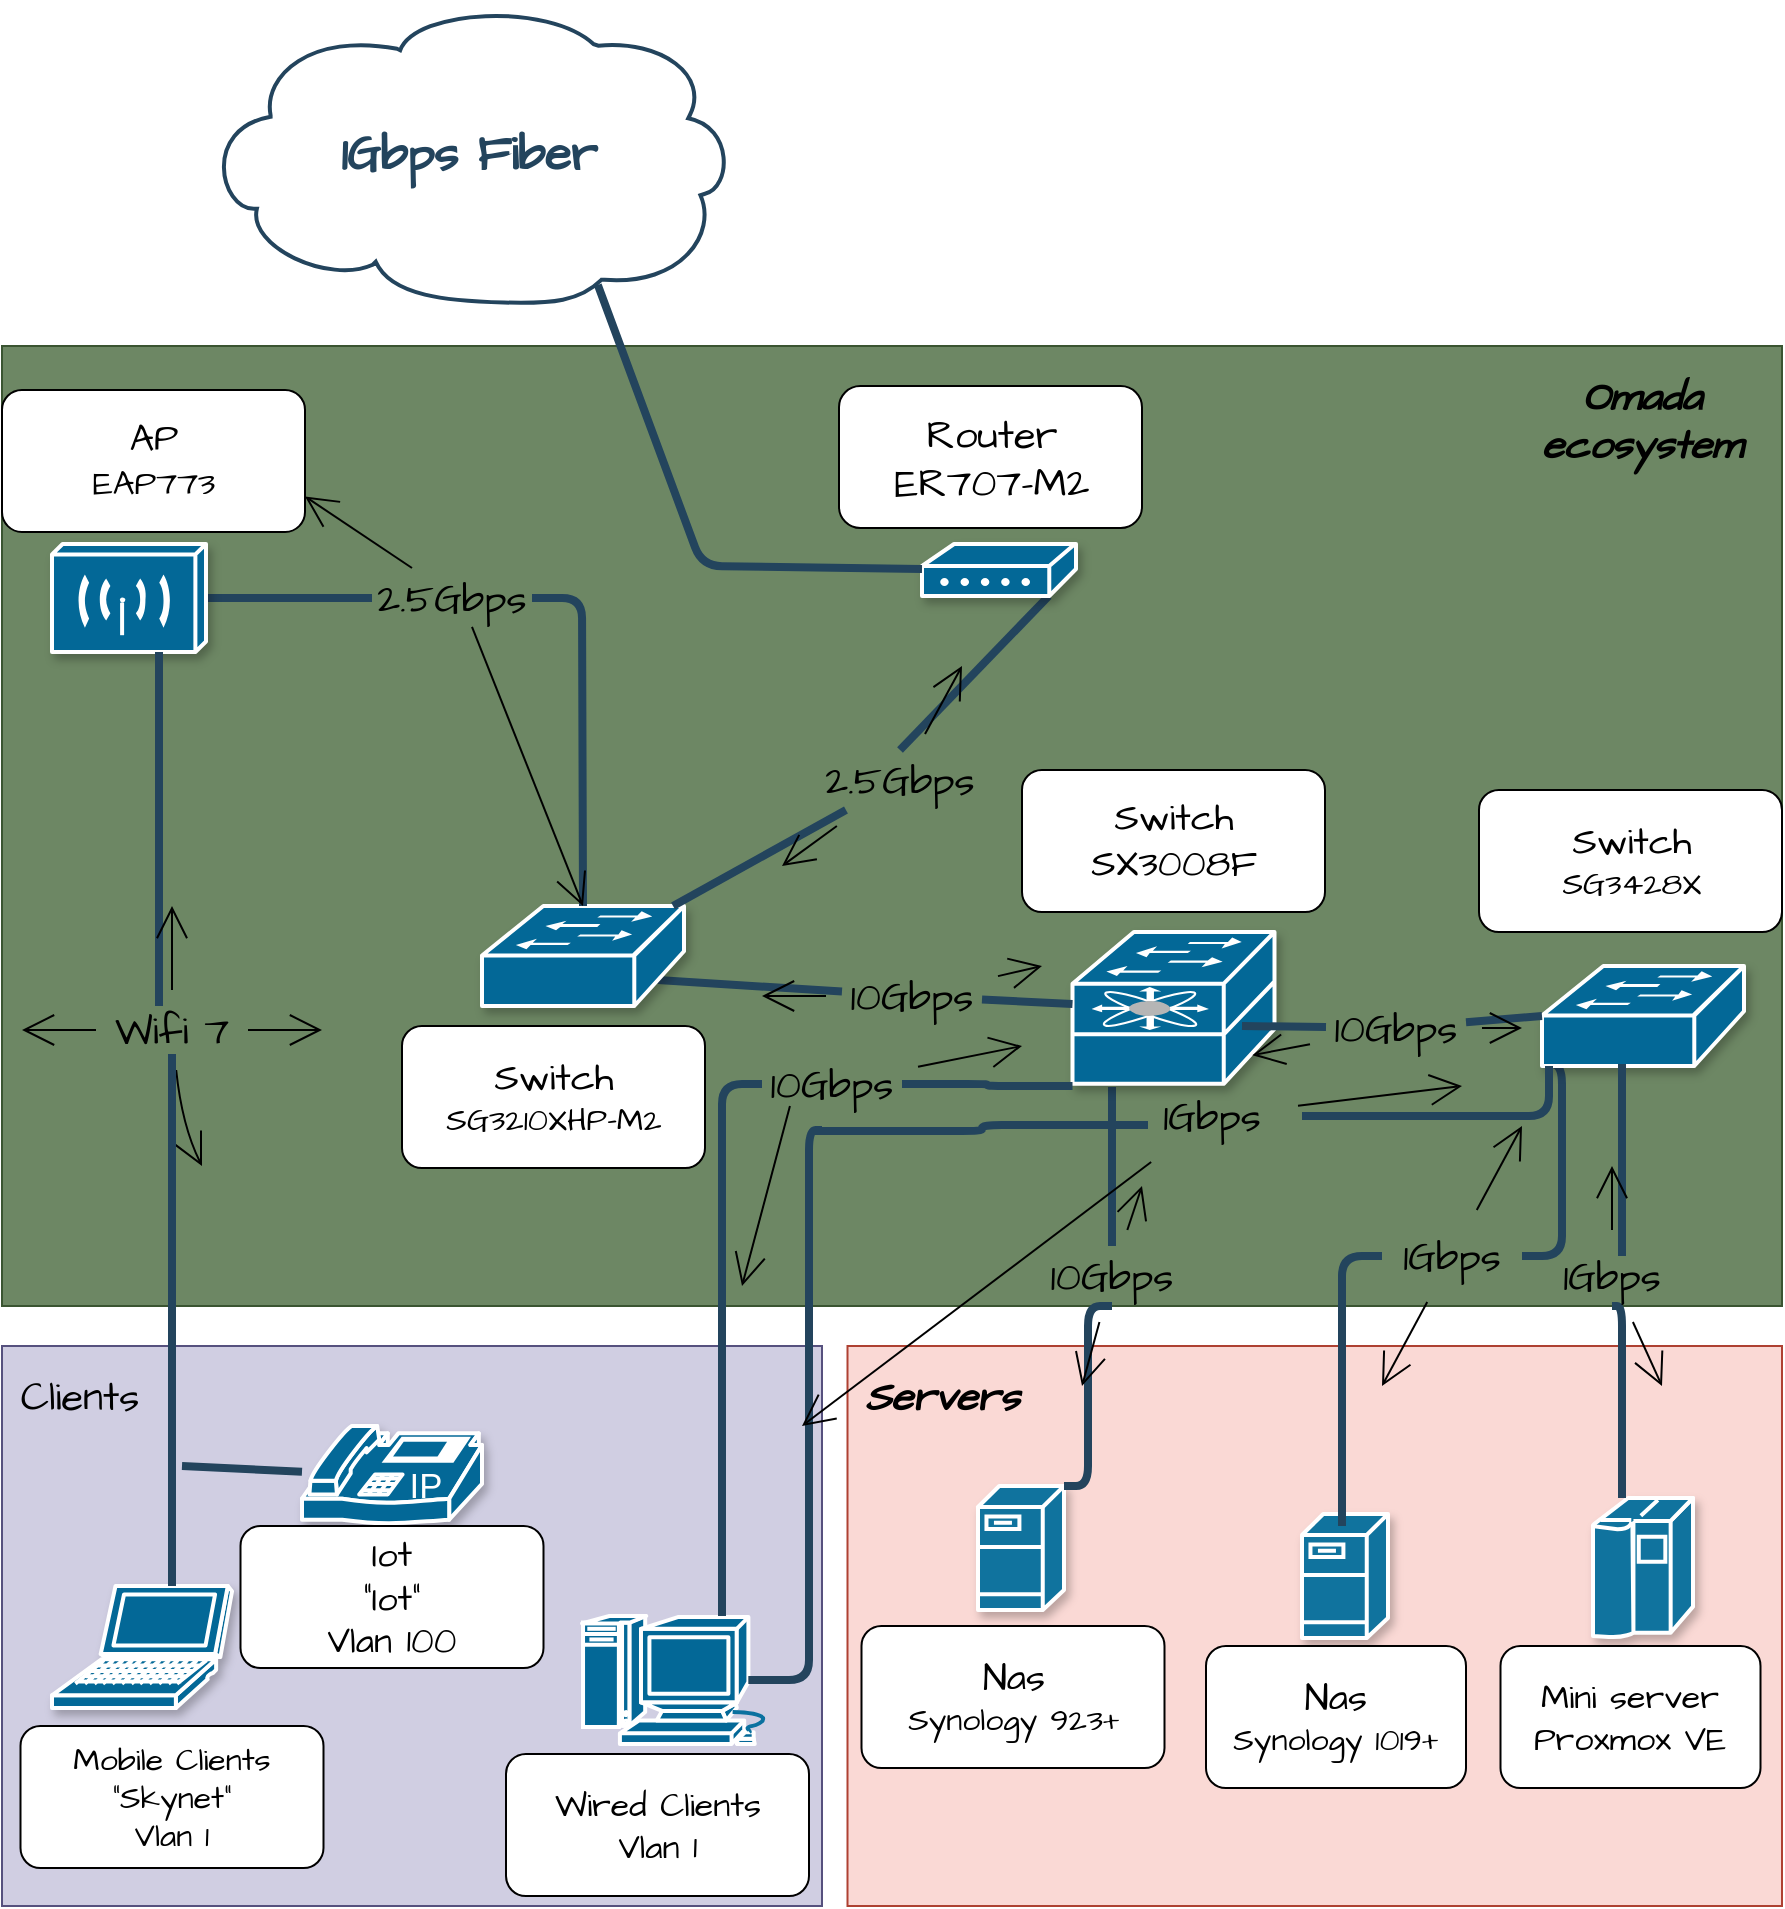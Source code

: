 <mxfile version="26.2.4">
  <diagram id="6a731a19-8d31-9384-78a2-239565b7b9f0" name="Page-1">
    <mxGraphModel dx="1635" dy="1643" grid="1" gridSize="10" guides="1" tooltips="1" connect="1" arrows="1" fold="0" page="1" pageScale="1" pageWidth="1169" pageHeight="827" background="none" math="0" shadow="0">
      <root>
        <mxCell id="0" />
        <mxCell id="1" parent="0" />
        <mxCell id="ZhFbryE1ptQTZO-xs4pi-2259" value="" style="rounded=0;whiteSpace=wrap;html=1;fontFamily=Architects Daughter;fontSource=https%3A%2F%2Ffonts.googleapis.com%2Fcss%3Ffamily%3DArchitects%2BDaughter;fillColor=#fad9d5;strokeColor=#ae4132;movable=0;resizable=0;rotatable=0;deletable=0;editable=0;locked=1;connectable=0;" vertex="1" parent="1">
          <mxGeometry x="982.75" y="560" width="467.25" height="280" as="geometry" />
        </mxCell>
        <mxCell id="ZhFbryE1ptQTZO-xs4pi-2248" value="" style="rounded=0;whiteSpace=wrap;html=1;fontFamily=Architects Daughter;fontSource=https%3A%2F%2Ffonts.googleapis.com%2Fcss%3Ffamily%3DArchitects%2BDaughter;fillColor=#6d8764;fontColor=#ffffff;strokeColor=#3A5431;movable=0;resizable=0;rotatable=0;deletable=0;editable=0;locked=1;connectable=0;" vertex="1" parent="1">
          <mxGeometry x="560" y="60" width="890" height="480" as="geometry" />
        </mxCell>
        <mxCell id="2103" value="" style="shape=mxgraph.cisco.servers.fileserver;html=1;dashed=0;fillColor=#10739E;strokeColor=#ffffff;strokeWidth=2;verticalLabelPosition=bottom;verticalAlign=top;fontFamily=Helvetica;fontSize=36;fontColor=#FFB366;shadow=1;" parent="1" vertex="1">
          <mxGeometry x="1048" y="630" width="43" height="62" as="geometry" />
        </mxCell>
        <mxCell id="2104" value="" style="shape=mxgraph.cisco.servers.fileserver;html=1;dashed=0;fillColor=#10739E;strokeColor=#ffffff;strokeWidth=2;verticalLabelPosition=bottom;verticalAlign=top;fontFamily=Helvetica;fontSize=36;fontColor=#FFB366;shadow=1;" parent="1" vertex="1">
          <mxGeometry x="1210" y="644" width="43" height="62" as="geometry" />
        </mxCell>
        <mxCell id="2105" value="" style="shape=mxgraph.cisco.computers_and_peripherals.ibm_mainframe;html=1;dashed=0;fillColor=#10739E;strokeColor=#ffffff;strokeWidth=2;verticalLabelPosition=bottom;verticalAlign=top;fontFamily=Helvetica;fontSize=36;fontColor=#FFB366;shadow=1;" parent="1" vertex="1">
          <mxGeometry x="1355.5" y="636" width="50" height="70" as="geometry" />
        </mxCell>
        <mxCell id="2109" value="&lt;div&gt;&lt;font data-font-src=&quot;https://fonts.googleapis.com/css?family=Architects+Daughter&quot; face=&quot;Architects Daughter&quot;&gt;1Gbps Fiber&lt;/font&gt;&lt;/div&gt;" style="shape=mxgraph.cisco.storage.cloud;html=1;dashed=0;strokeColor=#23445D;fillColor=#ffffff;strokeWidth=2;fontFamily=Helvetica;fontSize=24;fontColor=#23445D;align=center;fontStyle=1" parent="1" vertex="1">
          <mxGeometry x="660" y="-112" width="266" height="151" as="geometry" />
        </mxCell>
        <mxCell id="2164" value="" style="edgeStyle=elbowEdgeStyle;elbow=horizontal;endArrow=none;html=1;strokeColor=#23445D;endFill=0;strokeWidth=4;rounded=1;entryX=0.196;entryY=1.006;entryDx=0;entryDy=0;entryPerimeter=0;" parent="1" source="ZhFbryE1ptQTZO-xs4pi-2260" edge="1" target="ZhFbryE1ptQTZO-xs4pi-2233">
          <mxGeometry width="100" height="100" relative="1" as="geometry">
            <mxPoint x="1139" y="717" as="sourcePoint" />
            <mxPoint x="1139.278" y="759.083" as="targetPoint" />
          </mxGeometry>
        </mxCell>
        <mxCell id="2165" value="" style="edgeStyle=elbowEdgeStyle;elbow=horizontal;endArrow=none;html=1;strokeColor=#23445D;endFill=0;strokeWidth=4;rounded=1;exitX=0;exitY=0.5;exitDx=0;exitDy=0;" parent="1" source="ZhFbryE1ptQTZO-xs4pi-2262" edge="1">
          <mxGeometry width="100" height="100" relative="1" as="geometry">
            <mxPoint x="1330" y="430" as="sourcePoint" />
            <mxPoint x="1230" y="650" as="targetPoint" />
            <Array as="points">
              <mxPoint x="1230" y="590" />
            </Array>
          </mxGeometry>
        </mxCell>
        <mxCell id="2166" value="" style="edgeStyle=elbowEdgeStyle;elbow=horizontal;endArrow=none;html=1;strokeColor=#23445D;endFill=0;strokeWidth=4;rounded=1;entryX=0;entryY=0.98;entryDx=0;entryDy=0;entryPerimeter=0;exitX=1;exitY=0.5;exitDx=0;exitDy=0;" parent="1" source="ZhFbryE1ptQTZO-xs4pi-2262" edge="1" target="ZhFbryE1ptQTZO-xs4pi-2253">
          <mxGeometry width="100" height="100" relative="1" as="geometry">
            <mxPoint x="1295" y="717" as="sourcePoint" />
            <mxPoint x="1270" y="510" as="targetPoint" />
            <Array as="points">
              <mxPoint x="1340" y="460" />
            </Array>
          </mxGeometry>
        </mxCell>
        <mxCell id="2169" value="" style="edgeStyle=elbowEdgeStyle;elbow=horizontal;endArrow=none;html=1;strokeColor=#23445D;endFill=0;strokeWidth=4;rounded=1;entryX=1;entryY=0.5;entryDx=0;entryDy=0;entryPerimeter=0;exitX=0;exitY=0.5;exitDx=0;exitDy=0;movable=0;resizable=0;rotatable=0;deletable=0;editable=0;locked=1;connectable=0;" parent="1" edge="1" target="ZhFbryE1ptQTZO-xs4pi-2242" source="ZhFbryE1ptQTZO-xs4pi-2244">
          <mxGeometry width="100" height="100" relative="1" as="geometry">
            <mxPoint x="760" y="257" as="sourcePoint" />
            <mxPoint x="1244.278" y="345.083" as="targetPoint" />
            <Array as="points" />
          </mxGeometry>
        </mxCell>
        <mxCell id="2170" value="" style="elbow=horizontal;endArrow=none;html=1;strokeColor=#23445D;endFill=0;strokeWidth=4;rounded=1;exitX=0.5;exitY=0;exitDx=0;exitDy=0;exitPerimeter=0;" parent="1" edge="1" source="ZhFbryE1ptQTZO-xs4pi-2239">
          <mxGeometry width="100" height="100" relative="1" as="geometry">
            <mxPoint x="1207.831" y="252" as="sourcePoint" />
            <mxPoint x="1083.359" y="185" as="targetPoint" />
            <Array as="points" />
          </mxGeometry>
        </mxCell>
        <mxCell id="2171" value="" style="elbow=horizontal;endArrow=none;html=1;strokeColor=#23445D;endFill=0;strokeWidth=4;rounded=1;entryX=0.87;entryY=0.74;entryDx=0;entryDy=0;entryPerimeter=0;" parent="1" edge="1" target="ZhFbryE1ptQTZO-xs4pi-2235" source="ZhFbryE1ptQTZO-xs4pi-2236">
          <mxGeometry width="100" height="100" relative="1" as="geometry">
            <mxPoint x="1142.33" y="285.998" as="sourcePoint" />
            <mxPoint x="1010" y="359.18" as="targetPoint" />
          </mxGeometry>
        </mxCell>
        <mxCell id="ZhFbryE1ptQTZO-xs4pi-2227" value="" style="shape=mxgraph.cisco.modems_and_phones.modem;sketch=0;html=1;pointerEvents=1;dashed=0;fillColor=#036897;strokeColor=#ffffff;strokeWidth=2;verticalLabelPosition=bottom;verticalAlign=top;align=center;outlineConnect=0;fontFamily=Architects Daughter;fontSource=https%3A%2F%2Ffonts.googleapis.com%2Fcss%3Ffamily%3DArchitects%2BDaughter;shadow=1;" vertex="1" parent="1">
          <mxGeometry x="1020" y="159" width="77" height="26" as="geometry" />
        </mxCell>
        <mxCell id="ZhFbryE1ptQTZO-xs4pi-2229" value="&lt;div&gt;&lt;font style=&quot;font-size: 20px;&quot;&gt;Router&lt;/font&gt;&lt;/div&gt;&lt;div&gt;&lt;font style=&quot;font-size: 20px;&quot;&gt;ER707-M2&lt;/font&gt;&lt;/div&gt;" style="rounded=1;whiteSpace=wrap;html=1;fontFamily=Architects Daughter;fontSource=https%3A%2F%2Ffonts.googleapis.com%2Fcss%3Ffamily%3DArchitects%2BDaughter;" vertex="1" parent="1">
          <mxGeometry x="978.5" y="80" width="151.5" height="71" as="geometry" />
        </mxCell>
        <mxCell id="ZhFbryE1ptQTZO-xs4pi-2232" value="" style="elbow=horizontal;endArrow=none;html=1;strokeColor=#23445D;endFill=0;strokeWidth=4;rounded=1;entryX=0.744;entryY=0.937;entryDx=0;entryDy=0;entryPerimeter=0;" edge="1" parent="1" source="ZhFbryE1ptQTZO-xs4pi-2227" target="2109">
          <mxGeometry width="100" height="100" relative="1" as="geometry">
            <mxPoint x="1042" y="173.168" as="sourcePoint" />
            <mxPoint x="950" y="170" as="targetPoint" />
            <Array as="points">
              <mxPoint x="910" y="170" />
            </Array>
          </mxGeometry>
        </mxCell>
        <mxCell id="ZhFbryE1ptQTZO-xs4pi-2233" value="" style="shape=mxgraph.cisco.switches.fibre_channel_fabric_switch;html=1;pointerEvents=1;dashed=0;fillColor=#036897;strokeColor=#ffffff;strokeWidth=2;verticalLabelPosition=bottom;verticalAlign=top;align=center;outlineConnect=0;fontFamily=Architects Daughter;fontSource=https%3A%2F%2Ffonts.googleapis.com%2Fcss%3Ffamily%3DArchitects%2BDaughter;shadow=1;" vertex="1" parent="1">
          <mxGeometry x="1095.25" y="353" width="101" height="77" as="geometry" />
        </mxCell>
        <mxCell id="ZhFbryE1ptQTZO-xs4pi-2234" value="&lt;div&gt;&lt;font style=&quot;font-size: 19px;&quot;&gt;Switch&lt;/font&gt;&lt;/div&gt;&lt;div&gt;&lt;font style=&quot;font-size: 19px;&quot;&gt;SX3008F&lt;/font&gt;&lt;/div&gt;" style="rounded=1;whiteSpace=wrap;html=1;fontFamily=Architects Daughter;fontSource=https%3A%2F%2Ffonts.googleapis.com%2Fcss%3Ffamily%3DArchitects%2BDaughter;arcSize=14;" vertex="1" parent="1">
          <mxGeometry x="1070" y="272" width="151.5" height="71" as="geometry" />
        </mxCell>
        <mxCell id="ZhFbryE1ptQTZO-xs4pi-2235" value="" style="shape=mxgraph.cisco.switches.workgroup_switch;sketch=0;html=1;pointerEvents=1;dashed=0;fillColor=#036897;strokeColor=#ffffff;strokeWidth=2;verticalLabelPosition=bottom;verticalAlign=top;align=center;outlineConnect=0;fontFamily=Architects Daughter;fontSource=https%3A%2F%2Ffonts.googleapis.com%2Fcss%3Ffamily%3DArchitects%2BDaughter;shadow=1;" vertex="1" parent="1">
          <mxGeometry x="800" y="340" width="101" height="50" as="geometry" />
        </mxCell>
        <mxCell id="ZhFbryE1ptQTZO-xs4pi-2237" value="" style="elbow=horizontal;endArrow=none;html=1;strokeColor=#23445D;endFill=0;strokeWidth=4;rounded=1" edge="1" parent="1" source="ZhFbryE1ptQTZO-xs4pi-2233" target="ZhFbryE1ptQTZO-xs4pi-2236">
          <mxGeometry width="100" height="100" relative="1" as="geometry">
            <mxPoint x="1150" y="388" as="sourcePoint" />
            <mxPoint x="1010" y="359.18" as="targetPoint" />
          </mxGeometry>
        </mxCell>
        <mxCell id="ZhFbryE1ptQTZO-xs4pi-2272" style="edgeStyle=none;curved=1;rounded=0;orthogonalLoop=1;jettySize=auto;html=1;fontFamily=Architects Daughter;fontSource=https%3A%2F%2Ffonts.googleapis.com%2Fcss%3Ffamily%3DArchitects%2BDaughter;fontSize=16;startSize=14;endArrow=open;endSize=14;sourcePerimeterSpacing=8;targetPerimeterSpacing=8;" edge="1" parent="1" source="ZhFbryE1ptQTZO-xs4pi-2236">
          <mxGeometry relative="1" as="geometry">
            <mxPoint x="1080" y="370" as="targetPoint" />
          </mxGeometry>
        </mxCell>
        <mxCell id="ZhFbryE1ptQTZO-xs4pi-2273" style="edgeStyle=none;curved=1;rounded=0;orthogonalLoop=1;jettySize=auto;html=1;fontFamily=Architects Daughter;fontSource=https%3A%2F%2Ffonts.googleapis.com%2Fcss%3Ffamily%3DArchitects%2BDaughter;fontSize=16;startSize=14;endArrow=open;endSize=14;sourcePerimeterSpacing=8;targetPerimeterSpacing=8;" edge="1" parent="1" source="ZhFbryE1ptQTZO-xs4pi-2236">
          <mxGeometry relative="1" as="geometry">
            <mxPoint x="940" y="385" as="targetPoint" />
          </mxGeometry>
        </mxCell>
        <mxCell id="ZhFbryE1ptQTZO-xs4pi-2236" value="&lt;div&gt;10Gbps&lt;/div&gt;" style="text;strokeColor=none;fillColor=none;html=1;align=center;verticalAlign=middle;whiteSpace=wrap;rounded=0;fontSize=20;fontFamily=Architects Daughter;fontSource=https%3A%2F%2Ffonts.googleapis.com%2Fcss%3Ffamily%3DArchitects%2BDaughter;" vertex="1" parent="1">
          <mxGeometry x="980" y="370" width="70" height="30" as="geometry" />
        </mxCell>
        <mxCell id="ZhFbryE1ptQTZO-xs4pi-2240" value="" style="elbow=horizontal;endArrow=none;html=1;strokeColor=#23445D;endFill=0;strokeWidth=4;rounded=1;" edge="1" parent="1" source="ZhFbryE1ptQTZO-xs4pi-2235" target="ZhFbryE1ptQTZO-xs4pi-2239">
          <mxGeometry width="100" height="100" relative="1" as="geometry">
            <mxPoint x="961" y="350" as="sourcePoint" />
            <mxPoint x="1083" y="185" as="targetPoint" />
            <Array as="points" />
          </mxGeometry>
        </mxCell>
        <mxCell id="ZhFbryE1ptQTZO-xs4pi-2274" style="edgeStyle=none;curved=1;rounded=0;orthogonalLoop=1;jettySize=auto;html=1;fontFamily=Architects Daughter;fontSource=https%3A%2F%2Ffonts.googleapis.com%2Fcss%3Ffamily%3DArchitects%2BDaughter;fontSize=16;startSize=14;endArrow=open;endSize=14;sourcePerimeterSpacing=8;targetPerimeterSpacing=8;" edge="1" parent="1" source="ZhFbryE1ptQTZO-xs4pi-2239">
          <mxGeometry relative="1" as="geometry">
            <mxPoint x="950" y="320" as="targetPoint" />
          </mxGeometry>
        </mxCell>
        <mxCell id="ZhFbryE1ptQTZO-xs4pi-2275" style="edgeStyle=none;curved=1;rounded=0;orthogonalLoop=1;jettySize=auto;html=1;fontFamily=Architects Daughter;fontSource=https%3A%2F%2Ffonts.googleapis.com%2Fcss%3Ffamily%3DArchitects%2BDaughter;fontSize=16;startSize=14;endArrow=open;endSize=14;sourcePerimeterSpacing=8;targetPerimeterSpacing=8;" edge="1" parent="1" source="ZhFbryE1ptQTZO-xs4pi-2239">
          <mxGeometry relative="1" as="geometry">
            <mxPoint x="1040" y="220" as="targetPoint" />
          </mxGeometry>
        </mxCell>
        <mxCell id="ZhFbryE1ptQTZO-xs4pi-2239" value="2.5Gbps" style="text;strokeColor=none;fillColor=none;html=1;align=center;verticalAlign=middle;whiteSpace=wrap;rounded=0;fontSize=20;fontFamily=Architects Daughter;fontSource=https%3A%2F%2Ffonts.googleapis.com%2Fcss%3Ffamily%3DArchitects%2BDaughter;" vertex="1" parent="1">
          <mxGeometry x="979" y="262" width="60" height="30" as="geometry" />
        </mxCell>
        <mxCell id="ZhFbryE1ptQTZO-xs4pi-2241" value="&lt;div&gt;&lt;font style=&quot;font-size: 19px;&quot;&gt;Switch&lt;/font&gt;&lt;/div&gt;&lt;div&gt;&lt;font style=&quot;font-size: 16px;&quot;&gt;SG3210XHP-M2&lt;/font&gt;&lt;/div&gt;" style="rounded=1;whiteSpace=wrap;html=1;fontFamily=Architects Daughter;fontSource=https%3A%2F%2Ffonts.googleapis.com%2Fcss%3Ffamily%3DArchitects%2BDaughter;arcSize=14;" vertex="1" parent="1">
          <mxGeometry x="760" y="400" width="151.5" height="71" as="geometry" />
        </mxCell>
        <mxCell id="ZhFbryE1ptQTZO-xs4pi-2242" value="" style="shape=mxgraph.cisco.wireless.wireless_transport;html=1;pointerEvents=1;dashed=0;fillColor=#036897;strokeColor=#ffffff;strokeWidth=2;verticalLabelPosition=bottom;verticalAlign=top;align=center;outlineConnect=0;fontFamily=Architects Daughter;fontSource=https%3A%2F%2Ffonts.googleapis.com%2Fcss%3Ffamily%3DArchitects%2BDaughter;shadow=1;" vertex="1" parent="1">
          <mxGeometry x="584.998" y="158.983" width="77" height="54" as="geometry" />
        </mxCell>
        <mxCell id="ZhFbryE1ptQTZO-xs4pi-2243" value="&lt;div&gt;&lt;font style=&quot;font-size: 19px;&quot;&gt;AP&lt;/font&gt;&lt;/div&gt;&lt;div&gt;&lt;font style=&quot;font-size: 17px;&quot;&gt;EAP773&lt;/font&gt;&lt;/div&gt;" style="rounded=1;whiteSpace=wrap;html=1;fontFamily=Architects Daughter;fontSource=https%3A%2F%2Ffonts.googleapis.com%2Fcss%3Ffamily%3DArchitects%2BDaughter;arcSize=14;" vertex="1" parent="1">
          <mxGeometry x="560" y="81.96" width="151.5" height="71" as="geometry" />
        </mxCell>
        <mxCell id="ZhFbryE1ptQTZO-xs4pi-2245" value="" style="edgeStyle=elbowEdgeStyle;elbow=horizontal;endArrow=none;html=1;strokeColor=#23445D;endFill=0;strokeWidth=4;rounded=1;exitX=0.5;exitY=0;exitDx=0;exitDy=0;exitPerimeter=0;entryX=1;entryY=0.5;entryDx=0;entryDy=0;entryPerimeter=0;" edge="1" parent="1" source="ZhFbryE1ptQTZO-xs4pi-2235" target="ZhFbryE1ptQTZO-xs4pi-2244">
          <mxGeometry width="100" height="100" relative="1" as="geometry">
            <mxPoint x="961" y="350" as="sourcePoint" />
            <mxPoint x="677" y="257" as="targetPoint" />
            <Array as="points">
              <mxPoint x="850" y="260" />
            </Array>
          </mxGeometry>
        </mxCell>
        <mxCell id="ZhFbryE1ptQTZO-xs4pi-2246" value="" style="edgeStyle=none;curved=1;rounded=0;orthogonalLoop=1;jettySize=auto;html=1;fontFamily=Architects Daughter;fontSource=https%3A%2F%2Ffonts.googleapis.com%2Fcss%3Ffamily%3DArchitects%2BDaughter;fontSize=16;startSize=14;endArrow=open;endSize=14;sourcePerimeterSpacing=8;targetPerimeterSpacing=8;exitX=0.625;exitY=0.983;exitDx=0;exitDy=0;exitPerimeter=0;entryX=0.5;entryY=0;entryDx=0;entryDy=0;entryPerimeter=0;" edge="1" parent="1" source="ZhFbryE1ptQTZO-xs4pi-2244" target="ZhFbryE1ptQTZO-xs4pi-2235">
          <mxGeometry relative="1" as="geometry">
            <mxPoint x="805.528" y="284" as="sourcePoint" />
            <mxPoint x="910.0" y="408" as="targetPoint" />
          </mxGeometry>
        </mxCell>
        <mxCell id="ZhFbryE1ptQTZO-xs4pi-2247" value="" style="edgeStyle=none;curved=1;rounded=0;orthogonalLoop=1;jettySize=auto;html=1;fontFamily=Architects Daughter;fontSource=https%3A%2F%2Ffonts.googleapis.com%2Fcss%3Ffamily%3DArchitects%2BDaughter;fontSize=16;startSize=14;endArrow=open;endSize=14;sourcePerimeterSpacing=8;targetPerimeterSpacing=8;entryX=1;entryY=0.75;entryDx=0;entryDy=0;exitX=0.25;exitY=0;exitDx=0;exitDy=0;" edge="1" parent="1" source="ZhFbryE1ptQTZO-xs4pi-2244" target="ZhFbryE1ptQTZO-xs4pi-2243">
          <mxGeometry relative="1" as="geometry">
            <mxPoint x="707.25" y="151.002" as="targetPoint" />
          </mxGeometry>
        </mxCell>
        <mxCell id="ZhFbryE1ptQTZO-xs4pi-2244" value="&lt;div&gt;2.5Gbps&lt;/div&gt;" style="text;strokeColor=none;fillColor=none;html=1;align=center;verticalAlign=middle;whiteSpace=wrap;rounded=0;fontSize=20;fontFamily=Architects Daughter;fontSource=https%3A%2F%2Ffonts.googleapis.com%2Fcss%3Ffamily%3DArchitects%2BDaughter;" vertex="1" parent="1">
          <mxGeometry x="745" y="170.98" width="80" height="30" as="geometry" />
        </mxCell>
        <mxCell id="ZhFbryE1ptQTZO-xs4pi-2251" value="&lt;i&gt;&lt;b&gt;Omada ecosystem&lt;/b&gt;&lt;/i&gt;" style="text;strokeColor=none;fillColor=none;html=1;align=center;verticalAlign=middle;whiteSpace=wrap;rounded=0;fontSize=20;fontFamily=Architects Daughter;fontSource=https%3A%2F%2Ffonts.googleapis.com%2Fcss%3Ffamily%3DArchitects%2BDaughter;" vertex="1" parent="1">
          <mxGeometry x="1350" y="81.96" width="60" height="30" as="geometry" />
        </mxCell>
        <mxCell id="ZhFbryE1ptQTZO-xs4pi-2253" value="" style="shape=mxgraph.cisco.switches.workgroup_switch;sketch=0;html=1;pointerEvents=1;dashed=0;fillColor=#036897;strokeColor=#ffffff;strokeWidth=2;verticalLabelPosition=bottom;verticalAlign=top;align=center;outlineConnect=0;fontFamily=Architects Daughter;fontSource=https%3A%2F%2Ffonts.googleapis.com%2Fcss%3Ffamily%3DArchitects%2BDaughter;shadow=1;" vertex="1" parent="1">
          <mxGeometry x="1330" y="370" width="101" height="50" as="geometry" />
        </mxCell>
        <mxCell id="ZhFbryE1ptQTZO-xs4pi-2254" value="&lt;div&gt;&lt;font style=&quot;font-size: 19px;&quot;&gt;Switch&lt;/font&gt;&lt;/div&gt;&lt;div&gt;&lt;font style=&quot;font-size: 16px;&quot;&gt;SG3428X&lt;/font&gt;&lt;/div&gt;" style="rounded=1;whiteSpace=wrap;html=1;fontFamily=Architects Daughter;fontSource=https%3A%2F%2Ffonts.googleapis.com%2Fcss%3Ffamily%3DArchitects%2BDaughter;arcSize=14;" vertex="1" parent="1">
          <mxGeometry x="1298.5" y="282" width="151.5" height="71" as="geometry" />
        </mxCell>
        <mxCell id="ZhFbryE1ptQTZO-xs4pi-2255" value="" style="elbow=horizontal;endArrow=none;html=1;strokeColor=#23445D;endFill=0;strokeWidth=4;rounded=1;" edge="1" parent="1" source="ZhFbryE1ptQTZO-xs4pi-2257">
          <mxGeometry width="100" height="100" relative="1" as="geometry">
            <mxPoint x="1384.33" y="305.998" as="sourcePoint" />
            <mxPoint x="1180" y="400" as="targetPoint" />
          </mxGeometry>
        </mxCell>
        <mxCell id="ZhFbryE1ptQTZO-xs4pi-2256" value="" style="elbow=horizontal;endArrow=none;html=1;strokeColor=#23445D;endFill=0;strokeWidth=4;rounded=1;exitX=0;exitY=0.5;exitDx=0;exitDy=0;exitPerimeter=0;" edge="1" parent="1" target="ZhFbryE1ptQTZO-xs4pi-2257" source="ZhFbryE1ptQTZO-xs4pi-2253">
          <mxGeometry width="100" height="100" relative="1" as="geometry">
            <mxPoint x="1337" y="409" as="sourcePoint" />
            <mxPoint x="1252" y="379.18" as="targetPoint" />
          </mxGeometry>
        </mxCell>
        <mxCell id="ZhFbryE1ptQTZO-xs4pi-2276" style="edgeStyle=none;curved=1;rounded=0;orthogonalLoop=1;jettySize=auto;html=1;fontFamily=Architects Daughter;fontSource=https%3A%2F%2Ffonts.googleapis.com%2Fcss%3Ffamily%3DArchitects%2BDaughter;fontSize=16;startSize=14;endArrow=open;endSize=14;sourcePerimeterSpacing=8;targetPerimeterSpacing=8;" edge="1" parent="1" source="ZhFbryE1ptQTZO-xs4pi-2257">
          <mxGeometry relative="1" as="geometry">
            <mxPoint x="1320" y="401" as="targetPoint" />
          </mxGeometry>
        </mxCell>
        <mxCell id="ZhFbryE1ptQTZO-xs4pi-2257" value="&lt;div&gt;10Gbps&lt;/div&gt;" style="text;strokeColor=none;fillColor=none;html=1;align=center;verticalAlign=middle;whiteSpace=wrap;rounded=0;fontSize=20;fontFamily=Architects Daughter;fontSource=https%3A%2F%2Ffonts.googleapis.com%2Fcss%3Ffamily%3DArchitects%2BDaughter;" vertex="1" parent="1">
          <mxGeometry x="1222" y="386" width="70" height="30" as="geometry" />
        </mxCell>
        <mxCell id="ZhFbryE1ptQTZO-xs4pi-2261" value="" style="edgeStyle=elbowEdgeStyle;elbow=horizontal;endArrow=none;html=1;strokeColor=#23445D;endFill=0;strokeWidth=4;rounded=1;entryX=0.5;entryY=1;entryDx=0;entryDy=0;exitX=1;exitY=0;exitDx=0;exitDy=0;exitPerimeter=0;" edge="1" parent="1" source="2103" target="ZhFbryE1ptQTZO-xs4pi-2260">
          <mxGeometry width="100" height="100" relative="1" as="geometry">
            <mxPoint x="1114.78" y="630" as="sourcePoint" />
            <mxPoint x="1114.5" y="540.18" as="targetPoint" />
          </mxGeometry>
        </mxCell>
        <mxCell id="ZhFbryE1ptQTZO-xs4pi-2270" style="edgeStyle=none;curved=1;rounded=0;orthogonalLoop=1;jettySize=auto;html=1;fontFamily=Architects Daughter;fontSource=https%3A%2F%2Ffonts.googleapis.com%2Fcss%3Ffamily%3DArchitects%2BDaughter;fontSize=16;startSize=14;endArrow=open;endSize=14;sourcePerimeterSpacing=8;targetPerimeterSpacing=8;" edge="1" parent="1" source="ZhFbryE1ptQTZO-xs4pi-2260">
          <mxGeometry relative="1" as="geometry">
            <mxPoint x="1130" y="480" as="targetPoint" />
          </mxGeometry>
        </mxCell>
        <mxCell id="ZhFbryE1ptQTZO-xs4pi-2271" style="edgeStyle=none;curved=1;rounded=0;orthogonalLoop=1;jettySize=auto;html=1;fontFamily=Architects Daughter;fontSource=https%3A%2F%2Ffonts.googleapis.com%2Fcss%3Ffamily%3DArchitects%2BDaughter;fontSize=16;startSize=14;endArrow=open;endSize=14;sourcePerimeterSpacing=8;targetPerimeterSpacing=8;" edge="1" parent="1" source="ZhFbryE1ptQTZO-xs4pi-2260">
          <mxGeometry relative="1" as="geometry">
            <mxPoint x="1100" y="580" as="targetPoint" />
          </mxGeometry>
        </mxCell>
        <mxCell id="ZhFbryE1ptQTZO-xs4pi-2260" value="&lt;div&gt;10Gbps&lt;/div&gt;" style="text;strokeColor=none;fillColor=none;html=1;align=center;verticalAlign=middle;whiteSpace=wrap;rounded=0;fontSize=20;fontFamily=Architects Daughter;fontSource=https%3A%2F%2Ffonts.googleapis.com%2Fcss%3Ffamily%3DArchitects%2BDaughter;" vertex="1" parent="1">
          <mxGeometry x="1080" y="510" width="70" height="30" as="geometry" />
        </mxCell>
        <mxCell id="ZhFbryE1ptQTZO-xs4pi-2263" value="" style="edgeStyle=elbowEdgeStyle;elbow=horizontal;endArrow=none;html=1;strokeColor=#23445D;endFill=0;strokeWidth=4;rounded=1;" edge="1" parent="1">
          <mxGeometry width="100" height="100" relative="1" as="geometry">
            <mxPoint x="1370" y="419" as="sourcePoint" />
            <mxPoint x="1370" y="515" as="targetPoint" />
            <Array as="points">
              <mxPoint x="1370" y="450" />
            </Array>
          </mxGeometry>
        </mxCell>
        <mxCell id="ZhFbryE1ptQTZO-xs4pi-2267" style="edgeStyle=none;curved=1;rounded=0;orthogonalLoop=1;jettySize=auto;html=1;fontFamily=Architects Daughter;fontSource=https%3A%2F%2Ffonts.googleapis.com%2Fcss%3Ffamily%3DArchitects%2BDaughter;fontSize=16;startSize=14;endArrow=open;endSize=14;sourcePerimeterSpacing=8;targetPerimeterSpacing=8;" edge="1" parent="1" source="ZhFbryE1ptQTZO-xs4pi-2262">
          <mxGeometry relative="1" as="geometry">
            <mxPoint x="1320" y="450" as="targetPoint" />
          </mxGeometry>
        </mxCell>
        <mxCell id="ZhFbryE1ptQTZO-xs4pi-2268" style="edgeStyle=none;curved=1;rounded=0;orthogonalLoop=1;jettySize=auto;html=1;fontFamily=Architects Daughter;fontSource=https%3A%2F%2Ffonts.googleapis.com%2Fcss%3Ffamily%3DArchitects%2BDaughter;fontSize=16;startSize=14;endArrow=open;endSize=14;sourcePerimeterSpacing=8;targetPerimeterSpacing=8;" edge="1" parent="1" source="ZhFbryE1ptQTZO-xs4pi-2262">
          <mxGeometry relative="1" as="geometry">
            <mxPoint x="1250" y="580" as="targetPoint" />
          </mxGeometry>
        </mxCell>
        <mxCell id="ZhFbryE1ptQTZO-xs4pi-2262" value="&lt;div&gt;1Gbps&lt;/div&gt;" style="text;strokeColor=none;fillColor=none;html=1;align=center;verticalAlign=middle;whiteSpace=wrap;rounded=0;fontSize=20;fontFamily=Architects Daughter;fontSource=https%3A%2F%2Ffonts.googleapis.com%2Fcss%3Ffamily%3DArchitects%2BDaughter;" vertex="1" parent="1">
          <mxGeometry x="1250" y="500" width="70" height="30" as="geometry" />
        </mxCell>
        <mxCell id="ZhFbryE1ptQTZO-xs4pi-2265" value="" style="edgeStyle=elbowEdgeStyle;elbow=horizontal;endArrow=none;html=1;strokeColor=#23445D;endFill=0;strokeWidth=4;rounded=1;entryX=0.5;entryY=1;entryDx=0;entryDy=0;" edge="1" parent="1" source="2105" target="ZhFbryE1ptQTZO-xs4pi-2264">
          <mxGeometry width="100" height="100" relative="1" as="geometry">
            <mxPoint x="1370" y="636" as="sourcePoint" />
            <mxPoint x="1330" y="419" as="targetPoint" />
            <Array as="points">
              <mxPoint x="1370" y="550" />
            </Array>
          </mxGeometry>
        </mxCell>
        <mxCell id="ZhFbryE1ptQTZO-xs4pi-2266" style="edgeStyle=none;curved=1;rounded=0;orthogonalLoop=1;jettySize=auto;html=1;fontFamily=Architects Daughter;fontSource=https%3A%2F%2Ffonts.googleapis.com%2Fcss%3Ffamily%3DArchitects%2BDaughter;fontSize=16;startSize=14;endArrow=open;endSize=14;sourcePerimeterSpacing=8;targetPerimeterSpacing=8;" edge="1" parent="1" source="ZhFbryE1ptQTZO-xs4pi-2264">
          <mxGeometry relative="1" as="geometry">
            <mxPoint x="1390" y="580" as="targetPoint" />
          </mxGeometry>
        </mxCell>
        <mxCell id="ZhFbryE1ptQTZO-xs4pi-2269" style="edgeStyle=none;curved=1;rounded=0;orthogonalLoop=1;jettySize=auto;html=1;fontFamily=Architects Daughter;fontSource=https%3A%2F%2Ffonts.googleapis.com%2Fcss%3Ffamily%3DArchitects%2BDaughter;fontSize=16;startSize=14;endArrow=open;endSize=14;sourcePerimeterSpacing=8;targetPerimeterSpacing=8;" edge="1" parent="1" source="ZhFbryE1ptQTZO-xs4pi-2264">
          <mxGeometry relative="1" as="geometry">
            <mxPoint x="1365" y="470" as="targetPoint" />
          </mxGeometry>
        </mxCell>
        <mxCell id="ZhFbryE1ptQTZO-xs4pi-2264" value="&lt;div&gt;1Gbps&lt;/div&gt;" style="text;strokeColor=none;fillColor=none;html=1;align=center;verticalAlign=middle;whiteSpace=wrap;rounded=0;fontSize=20;fontFamily=Architects Daughter;fontSource=https%3A%2F%2Ffonts.googleapis.com%2Fcss%3Ffamily%3DArchitects%2BDaughter;" vertex="1" parent="1">
          <mxGeometry x="1330" y="510" width="70" height="30" as="geometry" />
        </mxCell>
        <mxCell id="ZhFbryE1ptQTZO-xs4pi-2277" style="edgeStyle=none;curved=1;rounded=0;orthogonalLoop=1;jettySize=auto;html=1;entryX=0.89;entryY=0.8;entryDx=0;entryDy=0;entryPerimeter=0;fontFamily=Architects Daughter;fontSource=https%3A%2F%2Ffonts.googleapis.com%2Fcss%3Ffamily%3DArchitects%2BDaughter;fontSize=16;startSize=14;endArrow=open;endSize=14;sourcePerimeterSpacing=8;targetPerimeterSpacing=8;" edge="1" parent="1" source="ZhFbryE1ptQTZO-xs4pi-2257" target="ZhFbryE1ptQTZO-xs4pi-2233">
          <mxGeometry relative="1" as="geometry" />
        </mxCell>
        <mxCell id="ZhFbryE1ptQTZO-xs4pi-2278" value="&lt;div&gt;&lt;font style=&quot;font-size: 19px;&quot;&gt;Nas&lt;/font&gt;&lt;/div&gt;&lt;div&gt;&lt;font style=&quot;font-size: 16px;&quot;&gt;Synology 923+&lt;/font&gt;&lt;/div&gt;" style="rounded=1;whiteSpace=wrap;html=1;fontFamily=Architects Daughter;fontSource=https%3A%2F%2Ffonts.googleapis.com%2Fcss%3Ffamily%3DArchitects%2BDaughter;arcSize=14;" vertex="1" parent="1">
          <mxGeometry x="989.75" y="700" width="151.5" height="71" as="geometry" />
        </mxCell>
        <mxCell id="ZhFbryE1ptQTZO-xs4pi-2280" value="&lt;div&gt;&lt;font style=&quot;font-size: 19px;&quot;&gt;Nas&lt;/font&gt;&lt;/div&gt;&lt;div&gt;&lt;font style=&quot;font-size: 16px;&quot;&gt;Synology 1019+&lt;/font&gt;&lt;/div&gt;" style="rounded=1;whiteSpace=wrap;html=1;fontFamily=Architects Daughter;fontSource=https%3A%2F%2Ffonts.googleapis.com%2Fcss%3Ffamily%3DArchitects%2BDaughter;arcSize=14;" vertex="1" parent="1">
          <mxGeometry x="1162" y="710" width="130" height="71" as="geometry" />
        </mxCell>
        <mxCell id="ZhFbryE1ptQTZO-xs4pi-2282" value="&lt;div&gt;&lt;i&gt;&lt;b&gt;Servers&lt;/b&gt;&lt;/i&gt;&lt;/div&gt;" style="text;strokeColor=none;fillColor=none;html=1;align=center;verticalAlign=middle;whiteSpace=wrap;rounded=0;fontSize=20;fontFamily=Architects Daughter;fontSource=https%3A%2F%2Ffonts.googleapis.com%2Fcss%3Ffamily%3DArchitects%2BDaughter;" vertex="1" parent="1">
          <mxGeometry x="1000" y="570" width="60" height="30" as="geometry" />
        </mxCell>
        <mxCell id="ZhFbryE1ptQTZO-xs4pi-2283" value="&lt;div&gt;&lt;font style=&quot;font-size: 17px;&quot;&gt;Mini server&lt;/font&gt;&lt;/div&gt;&lt;div&gt;&lt;font style=&quot;font-size: 17px;&quot;&gt;Proxmox VE&lt;/font&gt;&lt;/div&gt;" style="rounded=1;whiteSpace=wrap;html=1;fontFamily=Architects Daughter;fontSource=https%3A%2F%2Ffonts.googleapis.com%2Fcss%3Ffamily%3DArchitects%2BDaughter;arcSize=14;" vertex="1" parent="1">
          <mxGeometry x="1309.25" y="710" width="130" height="71" as="geometry" />
        </mxCell>
        <mxCell id="ZhFbryE1ptQTZO-xs4pi-2284" value="" style="rounded=0;whiteSpace=wrap;html=1;fontFamily=Architects Daughter;fontSource=https%3A%2F%2Ffonts.googleapis.com%2Fcss%3Ffamily%3DArchitects%2BDaughter;fillColor=#d0cee2;strokeColor=#56517e;movable=0;resizable=0;rotatable=0;deletable=0;editable=0;locked=1;connectable=0;" vertex="1" parent="1">
          <mxGeometry x="560" y="560" width="410" height="280" as="geometry" />
        </mxCell>
        <mxCell id="ZhFbryE1ptQTZO-xs4pi-2285" value="" style="shape=mxgraph.cisco.computers_and_peripherals.laptop;sketch=0;html=1;pointerEvents=1;dashed=0;fillColor=#036897;strokeColor=#ffffff;strokeWidth=2;verticalLabelPosition=bottom;verticalAlign=top;align=center;outlineConnect=0;fontFamily=Architects Daughter;fontSource=https%3A%2F%2Ffonts.googleapis.com%2Fcss%3Ffamily%3DArchitects%2BDaughter;shadow=1;" vertex="1" parent="1">
          <mxGeometry x="585" y="680" width="90" height="61" as="geometry" />
        </mxCell>
        <mxCell id="ZhFbryE1ptQTZO-xs4pi-2287" value="" style="edgeStyle=elbowEdgeStyle;elbow=horizontal;endArrow=none;html=1;strokeColor=#23445D;endFill=0;strokeWidth=4;rounded=1;" edge="1" parent="1" source="ZhFbryE1ptQTZO-xs4pi-2288" target="ZhFbryE1ptQTZO-xs4pi-2242">
          <mxGeometry width="100" height="100" relative="1" as="geometry">
            <mxPoint x="650" y="390" as="sourcePoint" />
            <mxPoint x="617" y="246" as="targetPoint" />
            <Array as="points" />
          </mxGeometry>
        </mxCell>
        <mxCell id="ZhFbryE1ptQTZO-xs4pi-2290" value="" style="edgeStyle=elbowEdgeStyle;elbow=horizontal;endArrow=none;html=1;strokeColor=#23445D;endFill=0;strokeWidth=4;rounded=1;" edge="1" parent="1" target="ZhFbryE1ptQTZO-xs4pi-2288">
          <mxGeometry width="100" height="100" relative="1" as="geometry">
            <mxPoint x="650" y="390" as="sourcePoint" />
            <mxPoint x="650" y="213" as="targetPoint" />
            <Array as="points">
              <mxPoint x="650" y="400" />
            </Array>
          </mxGeometry>
        </mxCell>
        <mxCell id="ZhFbryE1ptQTZO-xs4pi-2297" style="edgeStyle=none;curved=1;rounded=0;orthogonalLoop=1;jettySize=auto;html=1;fontFamily=Architects Daughter;fontSource=https%3A%2F%2Ffonts.googleapis.com%2Fcss%3Ffamily%3DArchitects%2BDaughter;fontSize=16;startSize=14;endArrow=open;endSize=14;sourcePerimeterSpacing=8;targetPerimeterSpacing=8;" edge="1" parent="1" source="ZhFbryE1ptQTZO-xs4pi-2288">
          <mxGeometry relative="1" as="geometry">
            <mxPoint x="660" y="470" as="targetPoint" />
            <Array as="points">
              <mxPoint x="650" y="450" />
            </Array>
          </mxGeometry>
        </mxCell>
        <mxCell id="ZhFbryE1ptQTZO-xs4pi-2298" style="edgeStyle=none;curved=1;rounded=0;orthogonalLoop=1;jettySize=auto;html=1;fontFamily=Architects Daughter;fontSource=https%3A%2F%2Ffonts.googleapis.com%2Fcss%3Ffamily%3DArchitects%2BDaughter;fontSize=16;startSize=14;endArrow=open;endSize=14;sourcePerimeterSpacing=8;targetPerimeterSpacing=8;" edge="1" parent="1" source="ZhFbryE1ptQTZO-xs4pi-2288">
          <mxGeometry relative="1" as="geometry">
            <mxPoint x="720" y="402" as="targetPoint" />
          </mxGeometry>
        </mxCell>
        <mxCell id="ZhFbryE1ptQTZO-xs4pi-2299" style="edgeStyle=none;curved=1;rounded=0;orthogonalLoop=1;jettySize=auto;html=1;fontFamily=Architects Daughter;fontSource=https%3A%2F%2Ffonts.googleapis.com%2Fcss%3Ffamily%3DArchitects%2BDaughter;fontSize=16;startSize=14;endArrow=open;endSize=14;sourcePerimeterSpacing=8;targetPerimeterSpacing=8;" edge="1" parent="1" source="ZhFbryE1ptQTZO-xs4pi-2288">
          <mxGeometry relative="1" as="geometry">
            <mxPoint x="645" y="340" as="targetPoint" />
          </mxGeometry>
        </mxCell>
        <mxCell id="ZhFbryE1ptQTZO-xs4pi-2300" style="edgeStyle=none;curved=1;rounded=0;orthogonalLoop=1;jettySize=auto;html=1;fontFamily=Architects Daughter;fontSource=https%3A%2F%2Ffonts.googleapis.com%2Fcss%3Ffamily%3DArchitects%2BDaughter;fontSize=16;startSize=14;endArrow=open;endSize=14;sourcePerimeterSpacing=8;targetPerimeterSpacing=8;" edge="1" parent="1" source="ZhFbryE1ptQTZO-xs4pi-2288">
          <mxGeometry relative="1" as="geometry">
            <mxPoint x="570" y="402" as="targetPoint" />
          </mxGeometry>
        </mxCell>
        <mxCell id="ZhFbryE1ptQTZO-xs4pi-2288" value="&lt;div&gt;Wifi 7&lt;/div&gt;" style="text;strokeColor=none;fillColor=none;html=1;align=center;verticalAlign=middle;whiteSpace=wrap;rounded=0;fontSize=20;fontFamily=Architects Daughter;fontSource=https%3A%2F%2Ffonts.googleapis.com%2Fcss%3Ffamily%3DArchitects%2BDaughter;" vertex="1" parent="1">
          <mxGeometry x="615" y="390" width="60" height="24" as="geometry" />
        </mxCell>
        <mxCell id="ZhFbryE1ptQTZO-xs4pi-2291" value="" style="edgeStyle=elbowEdgeStyle;elbow=horizontal;endArrow=none;html=1;strokeColor=#23445D;endFill=0;strokeWidth=4;rounded=1;entryX=0.5;entryY=1;entryDx=0;entryDy=0;" edge="1" parent="1" source="ZhFbryE1ptQTZO-xs4pi-2285" target="ZhFbryE1ptQTZO-xs4pi-2288">
          <mxGeometry width="100" height="100" relative="1" as="geometry">
            <mxPoint x="644.5" y="607" as="sourcePoint" />
            <mxPoint x="644.5" y="430" as="targetPoint" />
            <Array as="points">
              <mxPoint x="645" y="620" />
            </Array>
          </mxGeometry>
        </mxCell>
        <mxCell id="ZhFbryE1ptQTZO-xs4pi-2292" value="&lt;div&gt;&lt;font style=&quot;font-size: 16px;&quot;&gt;Mobile Clients&lt;/font&gt;&lt;/div&gt;&lt;div&gt;&lt;font style=&quot;font-size: 16px;&quot;&gt;&quot;Skynet&quot;&lt;/font&gt;&lt;/div&gt;&lt;div&gt;&lt;font style=&quot;font-size: 16px;&quot;&gt;Vlan 1&lt;/font&gt;&lt;/div&gt;" style="rounded=1;whiteSpace=wrap;html=1;fontFamily=Architects Daughter;fontSource=https%3A%2F%2Ffonts.googleapis.com%2Fcss%3Ffamily%3DArchitects%2BDaughter;arcSize=14;" vertex="1" parent="1">
          <mxGeometry x="569.25" y="750" width="151.5" height="71" as="geometry" />
        </mxCell>
        <mxCell id="ZhFbryE1ptQTZO-xs4pi-2294" value="" style="shape=mxgraph.cisco.modems_and_phones.ip_phone;sketch=0;html=1;pointerEvents=1;dashed=0;fillColor=#036897;strokeColor=#ffffff;strokeWidth=2;verticalLabelPosition=bottom;verticalAlign=top;align=center;outlineConnect=0;fontFamily=Architects Daughter;fontSource=https%3A%2F%2Ffonts.googleapis.com%2Fcss%3Ffamily%3DArchitects%2BDaughter;shadow=1;" vertex="1" parent="1">
          <mxGeometry x="710" y="600" width="90" height="50" as="geometry" />
        </mxCell>
        <mxCell id="ZhFbryE1ptQTZO-xs4pi-2295" value="" style="elbow=horizontal;endArrow=none;html=1;strokeColor=#23445D;endFill=0;strokeWidth=4;rounded=1;" edge="1" parent="1" source="ZhFbryE1ptQTZO-xs4pi-2294">
          <mxGeometry width="100" height="100" relative="1" as="geometry">
            <mxPoint x="720.75" y="628" as="sourcePoint" />
            <mxPoint x="650" y="620" as="targetPoint" />
          </mxGeometry>
        </mxCell>
        <mxCell id="ZhFbryE1ptQTZO-xs4pi-2296" value="&lt;div&gt;&lt;font style=&quot;font-size: 18px;&quot;&gt;Iot&lt;/font&gt;&lt;/div&gt;&lt;div&gt;&lt;font style=&quot;font-size: 18px;&quot;&gt;&quot;Iot&quot;&lt;/font&gt;&lt;/div&gt;&lt;div&gt;&lt;font style=&quot;font-size: 18px;&quot;&gt;Vlan 100&lt;/font&gt;&lt;/div&gt;" style="rounded=1;whiteSpace=wrap;html=1;fontFamily=Architects Daughter;fontSource=https%3A%2F%2Ffonts.googleapis.com%2Fcss%3Ffamily%3DArchitects%2BDaughter;arcSize=14;" vertex="1" parent="1">
          <mxGeometry x="679.25" y="650" width="151.5" height="71" as="geometry" />
        </mxCell>
        <mxCell id="ZhFbryE1ptQTZO-xs4pi-2302" value="" style="shape=mxgraph.cisco.computers_and_peripherals.macintosh;sketch=0;html=1;pointerEvents=1;dashed=0;fillColor=#036897;strokeColor=#ffffff;strokeWidth=2;verticalLabelPosition=bottom;verticalAlign=top;align=center;outlineConnect=0;fontFamily=Architects Daughter;fontSource=https%3A%2F%2Ffonts.googleapis.com%2Fcss%3Ffamily%3DArchitects%2BDaughter;" vertex="1" parent="1">
          <mxGeometry x="850" y="695" width="99" height="64" as="geometry" />
        </mxCell>
        <mxCell id="ZhFbryE1ptQTZO-xs4pi-2303" value="&lt;div&gt;&lt;font style=&quot;font-size: 17px;&quot;&gt;Wired Clients&lt;/font&gt;&lt;/div&gt;&lt;div&gt;&lt;font style=&quot;font-size: 17px;&quot;&gt;Vlan 1&lt;/font&gt;&lt;/div&gt;" style="rounded=1;whiteSpace=wrap;html=1;fontFamily=Architects Daughter;fontSource=https%3A%2F%2Ffonts.googleapis.com%2Fcss%3Ffamily%3DArchitects%2BDaughter;arcSize=14;" vertex="1" parent="1">
          <mxGeometry x="812" y="764" width="151.5" height="71" as="geometry" />
        </mxCell>
        <mxCell id="ZhFbryE1ptQTZO-xs4pi-2304" value="&lt;div&gt;Clients&lt;/div&gt;" style="text;strokeColor=none;fillColor=none;html=1;align=center;verticalAlign=middle;whiteSpace=wrap;rounded=0;fontSize=20;fontFamily=Architects Daughter;fontSource=https%3A%2F%2Ffonts.googleapis.com%2Fcss%3Ffamily%3DArchitects%2BDaughter;" vertex="1" parent="1">
          <mxGeometry x="569.25" y="570" width="60" height="30" as="geometry" />
        </mxCell>
        <mxCell id="ZhFbryE1ptQTZO-xs4pi-2305" value="" style="edgeStyle=elbowEdgeStyle;elbow=horizontal;endArrow=none;html=1;strokeColor=#23445D;endFill=0;strokeWidth=4;rounded=1;exitX=0;exitY=0.75;exitDx=0;exitDy=0;" edge="1" parent="1">
          <mxGeometry width="100" height="100" relative="1" as="geometry">
            <mxPoint x="1133" y="449.5" as="sourcePoint" />
            <mxPoint x="966.5" y="452.5" as="targetPoint" />
            <Array as="points" />
          </mxGeometry>
        </mxCell>
        <mxCell id="ZhFbryE1ptQTZO-xs4pi-2307" value="" style="edgeStyle=elbowEdgeStyle;elbow=horizontal;endArrow=none;html=1;strokeColor=#23445D;endFill=0;strokeWidth=4;rounded=1;exitX=0.84;exitY=0.5;exitDx=0;exitDy=0;exitPerimeter=0;" edge="1" parent="1" source="ZhFbryE1ptQTZO-xs4pi-2302">
          <mxGeometry width="100" height="100" relative="1" as="geometry">
            <mxPoint x="963.5" y="718" as="sourcePoint" />
            <mxPoint x="970" y="452" as="targetPoint" />
            <Array as="points">
              <mxPoint x="963.5" y="658" />
            </Array>
          </mxGeometry>
        </mxCell>
        <mxCell id="ZhFbryE1ptQTZO-xs4pi-2309" style="edgeStyle=none;curved=1;rounded=0;orthogonalLoop=1;jettySize=auto;html=1;fontFamily=Architects Daughter;fontSource=https%3A%2F%2Ffonts.googleapis.com%2Fcss%3Ffamily%3DArchitects%2BDaughter;fontSize=16;startSize=14;endArrow=open;endSize=14;sourcePerimeterSpacing=8;targetPerimeterSpacing=8;" edge="1" parent="1" source="ZhFbryE1ptQTZO-xs4pi-2310">
          <mxGeometry relative="1" as="geometry">
            <mxPoint x="960" y="600" as="targetPoint" />
          </mxGeometry>
        </mxCell>
        <mxCell id="ZhFbryE1ptQTZO-xs4pi-2311" value="" style="edgeStyle=elbowEdgeStyle;elbow=horizontal;endArrow=none;html=1;strokeColor=#23445D;endFill=0;strokeWidth=4;rounded=1;exitX=0;exitY=0.5;exitDx=0;exitDy=0;" edge="1" parent="1" source="ZhFbryE1ptQTZO-xs4pi-2314" target="ZhFbryE1ptQTZO-xs4pi-2302">
          <mxGeometry width="100" height="100" relative="1" as="geometry">
            <mxPoint x="1100.5" y="430" as="sourcePoint" />
            <mxPoint x="900" y="680" as="targetPoint" />
            <Array as="points">
              <mxPoint x="920" y="550" />
            </Array>
          </mxGeometry>
        </mxCell>
        <mxCell id="ZhFbryE1ptQTZO-xs4pi-2308" style="edgeStyle=none;curved=1;rounded=0;orthogonalLoop=1;jettySize=auto;html=1;fontFamily=Architects Daughter;fontSource=https%3A%2F%2Ffonts.googleapis.com%2Fcss%3Ffamily%3DArchitects%2BDaughter;fontSize=16;startSize=14;endArrow=open;endSize=14;sourcePerimeterSpacing=8;targetPerimeterSpacing=8;" edge="1" parent="1" source="ZhFbryE1ptQTZO-xs4pi-2310">
          <mxGeometry relative="1" as="geometry">
            <mxPoint x="1290" y="430" as="targetPoint" />
          </mxGeometry>
        </mxCell>
        <mxCell id="ZhFbryE1ptQTZO-xs4pi-2312" style="edgeStyle=none;curved=1;rounded=0;orthogonalLoop=1;jettySize=auto;html=1;fontFamily=Architects Daughter;fontSource=https%3A%2F%2Ffonts.googleapis.com%2Fcss%3Ffamily%3DArchitects%2BDaughter;fontSize=16;startSize=14;endArrow=open;endSize=14;sourcePerimeterSpacing=8;targetPerimeterSpacing=8;" edge="1" parent="1" source="ZhFbryE1ptQTZO-xs4pi-2314">
          <mxGeometry relative="1" as="geometry">
            <mxPoint x="1070" y="410" as="targetPoint" />
            <Array as="points">
              <mxPoint x="1020" y="420" />
            </Array>
          </mxGeometry>
        </mxCell>
        <mxCell id="ZhFbryE1ptQTZO-xs4pi-2315" style="edgeStyle=none;curved=1;rounded=0;orthogonalLoop=1;jettySize=auto;html=1;fontFamily=Architects Daughter;fontSource=https%3A%2F%2Ffonts.googleapis.com%2Fcss%3Ffamily%3DArchitects%2BDaughter;fontSize=16;startSize=14;endArrow=open;endSize=14;sourcePerimeterSpacing=8;targetPerimeterSpacing=8;" edge="1" parent="1">
          <mxGeometry relative="1" as="geometry">
            <mxPoint x="930" y="530" as="targetPoint" />
            <mxPoint x="953.975" y="440" as="sourcePoint" />
          </mxGeometry>
        </mxCell>
        <mxCell id="ZhFbryE1ptQTZO-xs4pi-2316" value="" style="edgeStyle=elbowEdgeStyle;elbow=horizontal;endArrow=none;html=1;strokeColor=#23445D;endFill=0;strokeWidth=4;rounded=1;" edge="1" parent="1" source="ZhFbryE1ptQTZO-xs4pi-2253">
          <mxGeometry width="100" height="100" relative="1" as="geometry">
            <mxPoint x="1334" y="420" as="sourcePoint" />
            <mxPoint x="1210" y="445" as="targetPoint" />
            <Array as="points">
              <mxPoint x="1333.5" y="470.5" />
            </Array>
          </mxGeometry>
        </mxCell>
        <mxCell id="ZhFbryE1ptQTZO-xs4pi-2310" value="&lt;div&gt;1Gbps&lt;/div&gt;" style="text;strokeColor=none;fillColor=none;html=1;align=center;verticalAlign=middle;whiteSpace=wrap;rounded=0;fontSize=20;fontFamily=Architects Daughter;fontSource=https%3A%2F%2Ffonts.googleapis.com%2Fcss%3Ffamily%3DArchitects%2BDaughter;" vertex="1" parent="1">
          <mxGeometry x="1130" y="430" width="70" height="30" as="geometry" />
        </mxCell>
        <mxCell id="ZhFbryE1ptQTZO-xs4pi-2317" value="" style="edgeStyle=elbowEdgeStyle;elbow=horizontal;endArrow=none;html=1;strokeColor=#23445D;endFill=0;strokeWidth=4;rounded=1;exitX=0;exitY=1;exitDx=0;exitDy=0;exitPerimeter=0;" edge="1" parent="1" source="ZhFbryE1ptQTZO-xs4pi-2233" target="ZhFbryE1ptQTZO-xs4pi-2314">
          <mxGeometry width="100" height="100" relative="1" as="geometry">
            <mxPoint x="1095" y="430" as="sourcePoint" />
            <mxPoint x="920" y="695" as="targetPoint" />
            <Array as="points" />
          </mxGeometry>
        </mxCell>
        <mxCell id="ZhFbryE1ptQTZO-xs4pi-2314" value="&lt;div&gt;10Gbps&lt;/div&gt;" style="text;strokeColor=none;fillColor=none;html=1;align=center;verticalAlign=middle;whiteSpace=wrap;rounded=0;fontSize=20;fontFamily=Architects Daughter;fontSource=https%3A%2F%2Ffonts.googleapis.com%2Fcss%3Ffamily%3DArchitects%2BDaughter;" vertex="1" parent="1">
          <mxGeometry x="940" y="414" width="70" height="30" as="geometry" />
        </mxCell>
      </root>
    </mxGraphModel>
  </diagram>
</mxfile>
